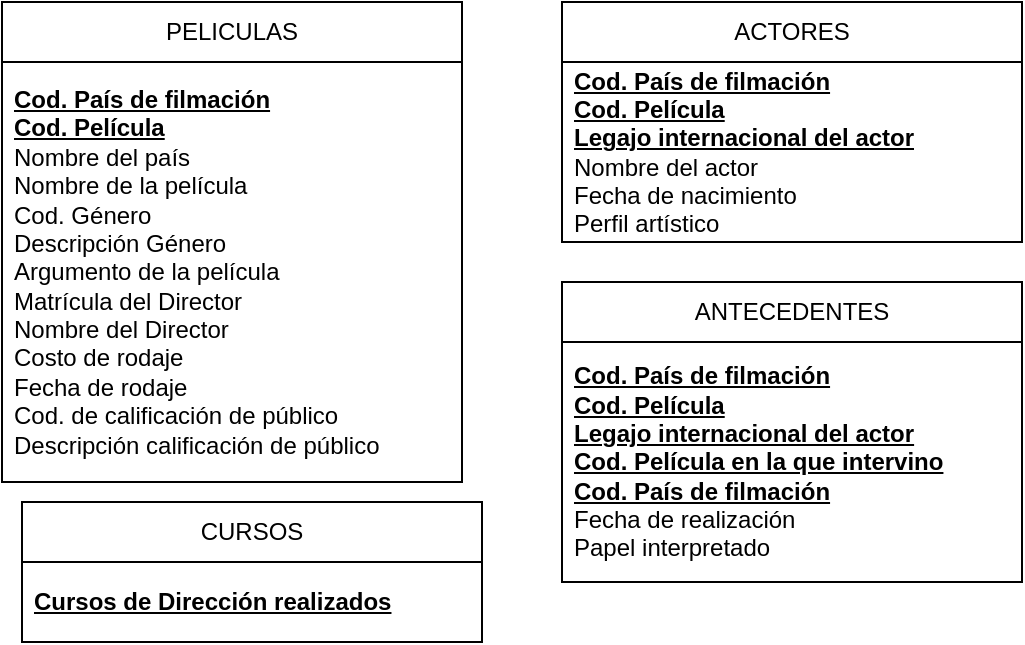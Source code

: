 <mxfile version="21.7.4" type="device">
  <diagram id="R2lEEEUBdFMjLlhIrx00" name="Page-1">
    <mxGraphModel dx="1434" dy="796" grid="1" gridSize="10" guides="1" tooltips="1" connect="1" arrows="1" fold="1" page="1" pageScale="1" pageWidth="850" pageHeight="1100" math="0" shadow="0" extFonts="Permanent Marker^https://fonts.googleapis.com/css?family=Permanent+Marker">
      <root>
        <mxCell id="0" />
        <mxCell id="1" parent="0" />
        <mxCell id="Yvco0alz0WeWLzjSiY3r-2" value="PELICULAS" style="swimlane;fontStyle=0;childLayout=stackLayout;horizontal=1;startSize=30;horizontalStack=0;resizeParent=1;resizeParentMax=0;resizeLast=0;collapsible=1;marginBottom=0;whiteSpace=wrap;html=1;" parent="1" vertex="1">
          <mxGeometry x="150" y="110" width="230" height="240" as="geometry" />
        </mxCell>
        <mxCell id="Yvco0alz0WeWLzjSiY3r-4" value="&lt;u&gt;&lt;b&gt;Cod. País de filmación&lt;br&gt;Cod. Película&lt;br&gt;&lt;/b&gt;&lt;/u&gt;Nombre del país&lt;br&gt;Nombre de la película&lt;br&gt;Cod. Género&lt;br&gt;Descripción Género&lt;br&gt;Argumento de la película&lt;br&gt;Matrícula del Director&lt;br&gt;Nombre del Director&lt;br&gt;Costo de rodaje&lt;br&gt;Fecha de rodaje&lt;br&gt;Cod. de calificación de público&lt;br&gt;Descripción calificación de público " style="text;strokeColor=none;fillColor=none;align=left;verticalAlign=middle;spacingLeft=4;spacingRight=4;overflow=hidden;points=[[0,0.5],[1,0.5]];portConstraint=eastwest;rotatable=0;whiteSpace=wrap;html=1;" parent="Yvco0alz0WeWLzjSiY3r-2" vertex="1">
          <mxGeometry y="30" width="230" height="210" as="geometry" />
        </mxCell>
        <mxCell id="Yvco0alz0WeWLzjSiY3r-7" value="ACTORES" style="swimlane;fontStyle=0;childLayout=stackLayout;horizontal=1;startSize=30;horizontalStack=0;resizeParent=1;resizeParentMax=0;resizeLast=0;collapsible=1;marginBottom=0;whiteSpace=wrap;html=1;" parent="1" vertex="1">
          <mxGeometry x="430" y="110" width="230" height="120" as="geometry" />
        </mxCell>
        <mxCell id="Yvco0alz0WeWLzjSiY3r-8" value="&lt;u style=&quot;border-color: var(--border-color);&quot;&gt;&lt;b style=&quot;border-color: var(--border-color);&quot;&gt;Cod. País de filmación&lt;br style=&quot;border-color: var(--border-color);&quot;&gt;Cod. Película&lt;br style=&quot;border-color: var(--border-color);&quot;&gt;&lt;/b&gt;&lt;/u&gt;&lt;span style=&quot;background-color: initial;&quot;&gt;&lt;b&gt;&lt;u&gt;Legajo internacional del actor&lt;/u&gt;&lt;/b&gt;&lt;/span&gt;&lt;br&gt;&lt;blockquote style=&quot;border: none; margin: 0px 0px 0px 40px; padding: 0px;&quot;&gt;&lt;/blockquote&gt;&lt;span style=&quot;background-color: initial;&quot;&gt;Nombre del actor&lt;/span&gt;&lt;br&gt;&lt;blockquote style=&quot;border: none; margin: 0px 0px 0px 40px; padding: 0px;&quot;&gt;&lt;/blockquote&gt;&lt;span style=&quot;background-color: initial;&quot;&gt;Fecha de nacimiento&lt;/span&gt;&lt;br&gt;&lt;blockquote style=&quot;border: none; margin: 0px 0px 0px 40px; padding: 0px;&quot;&gt;&lt;/blockquote&gt;&lt;span style=&quot;background-color: initial;&quot;&gt;Perfil artístico&lt;/span&gt;&lt;br&gt;" style="text;strokeColor=none;fillColor=none;align=left;verticalAlign=middle;spacingLeft=4;spacingRight=4;overflow=hidden;points=[[0,0.5],[1,0.5]];portConstraint=eastwest;rotatable=0;whiteSpace=wrap;html=1;" parent="Yvco0alz0WeWLzjSiY3r-7" vertex="1">
          <mxGeometry y="30" width="230" height="90" as="geometry" />
        </mxCell>
        <mxCell id="E46uWOMZJiZuvzIVisH0-1" value="ANTECEDENTES" style="swimlane;fontStyle=0;childLayout=stackLayout;horizontal=1;startSize=30;horizontalStack=0;resizeParent=1;resizeParentMax=0;resizeLast=0;collapsible=1;marginBottom=0;whiteSpace=wrap;html=1;" parent="1" vertex="1">
          <mxGeometry x="430" y="250" width="230" height="150" as="geometry" />
        </mxCell>
        <mxCell id="E46uWOMZJiZuvzIVisH0-2" value="&lt;blockquote style=&quot;border: none; margin: 0px 0px 0px 40px; padding: 0px;&quot;&gt;&lt;/blockquote&gt;&lt;u style=&quot;border-color: var(--border-color);&quot;&gt;&lt;b style=&quot;border-color: var(--border-color);&quot;&gt;Cod. País de filmación&lt;br style=&quot;border-color: var(--border-color);&quot;&gt;Cod. Película&lt;br style=&quot;border-color: var(--border-color);&quot;&gt;&lt;/b&gt;&lt;/u&gt;&lt;b style=&quot;border-color: var(--border-color);&quot;&gt;&lt;u style=&quot;border-color: var(--border-color);&quot;&gt;Legajo internacional del actor&lt;br&gt;&lt;/u&gt;&lt;/b&gt;&lt;b&gt;&lt;u&gt;&lt;span style=&quot;background-color: initial;&quot;&gt;Cod. Película en la que intervino&lt;/span&gt;&lt;br&gt;&lt;/u&gt;&lt;/b&gt;&lt;blockquote style=&quot;border: none; margin: 0px 0px 0px 40px; padding: 0px;&quot;&gt;&lt;/blockquote&gt;&lt;u&gt;&lt;b&gt;&lt;span style=&quot;background-color: initial;&quot;&gt;Cod. País de filmación&lt;/span&gt;&lt;br&gt;&lt;/b&gt;&lt;/u&gt;&lt;blockquote style=&quot;border: none; margin: 0px 0px 0px 40px; padding: 0px;&quot;&gt;&lt;/blockquote&gt;&lt;span style=&quot;background-color: initial;&quot;&gt;Fecha de realización&lt;/span&gt;&lt;br&gt;Papel interpretado" style="text;strokeColor=none;fillColor=none;align=left;verticalAlign=middle;spacingLeft=4;spacingRight=4;overflow=hidden;points=[[0,0.5],[1,0.5]];portConstraint=eastwest;rotatable=0;whiteSpace=wrap;html=1;" parent="E46uWOMZJiZuvzIVisH0-1" vertex="1">
          <mxGeometry y="30" width="230" height="120" as="geometry" />
        </mxCell>
        <mxCell id="zyscd50tKv2P8ugZjR4j-1" value="CURSOS" style="swimlane;fontStyle=0;childLayout=stackLayout;horizontal=1;startSize=30;horizontalStack=0;resizeParent=1;resizeParentMax=0;resizeLast=0;collapsible=1;marginBottom=0;whiteSpace=wrap;html=1;" vertex="1" parent="1">
          <mxGeometry x="160" y="360" width="230" height="70" as="geometry" />
        </mxCell>
        <mxCell id="zyscd50tKv2P8ugZjR4j-2" value="&lt;b&gt;&lt;u&gt;Cursos de Dirección realizados&lt;/u&gt;&lt;/b&gt;" style="text;strokeColor=none;fillColor=none;align=left;verticalAlign=middle;spacingLeft=4;spacingRight=4;overflow=hidden;points=[[0,0.5],[1,0.5]];portConstraint=eastwest;rotatable=0;whiteSpace=wrap;html=1;" vertex="1" parent="zyscd50tKv2P8ugZjR4j-1">
          <mxGeometry y="30" width="230" height="40" as="geometry" />
        </mxCell>
      </root>
    </mxGraphModel>
  </diagram>
</mxfile>
